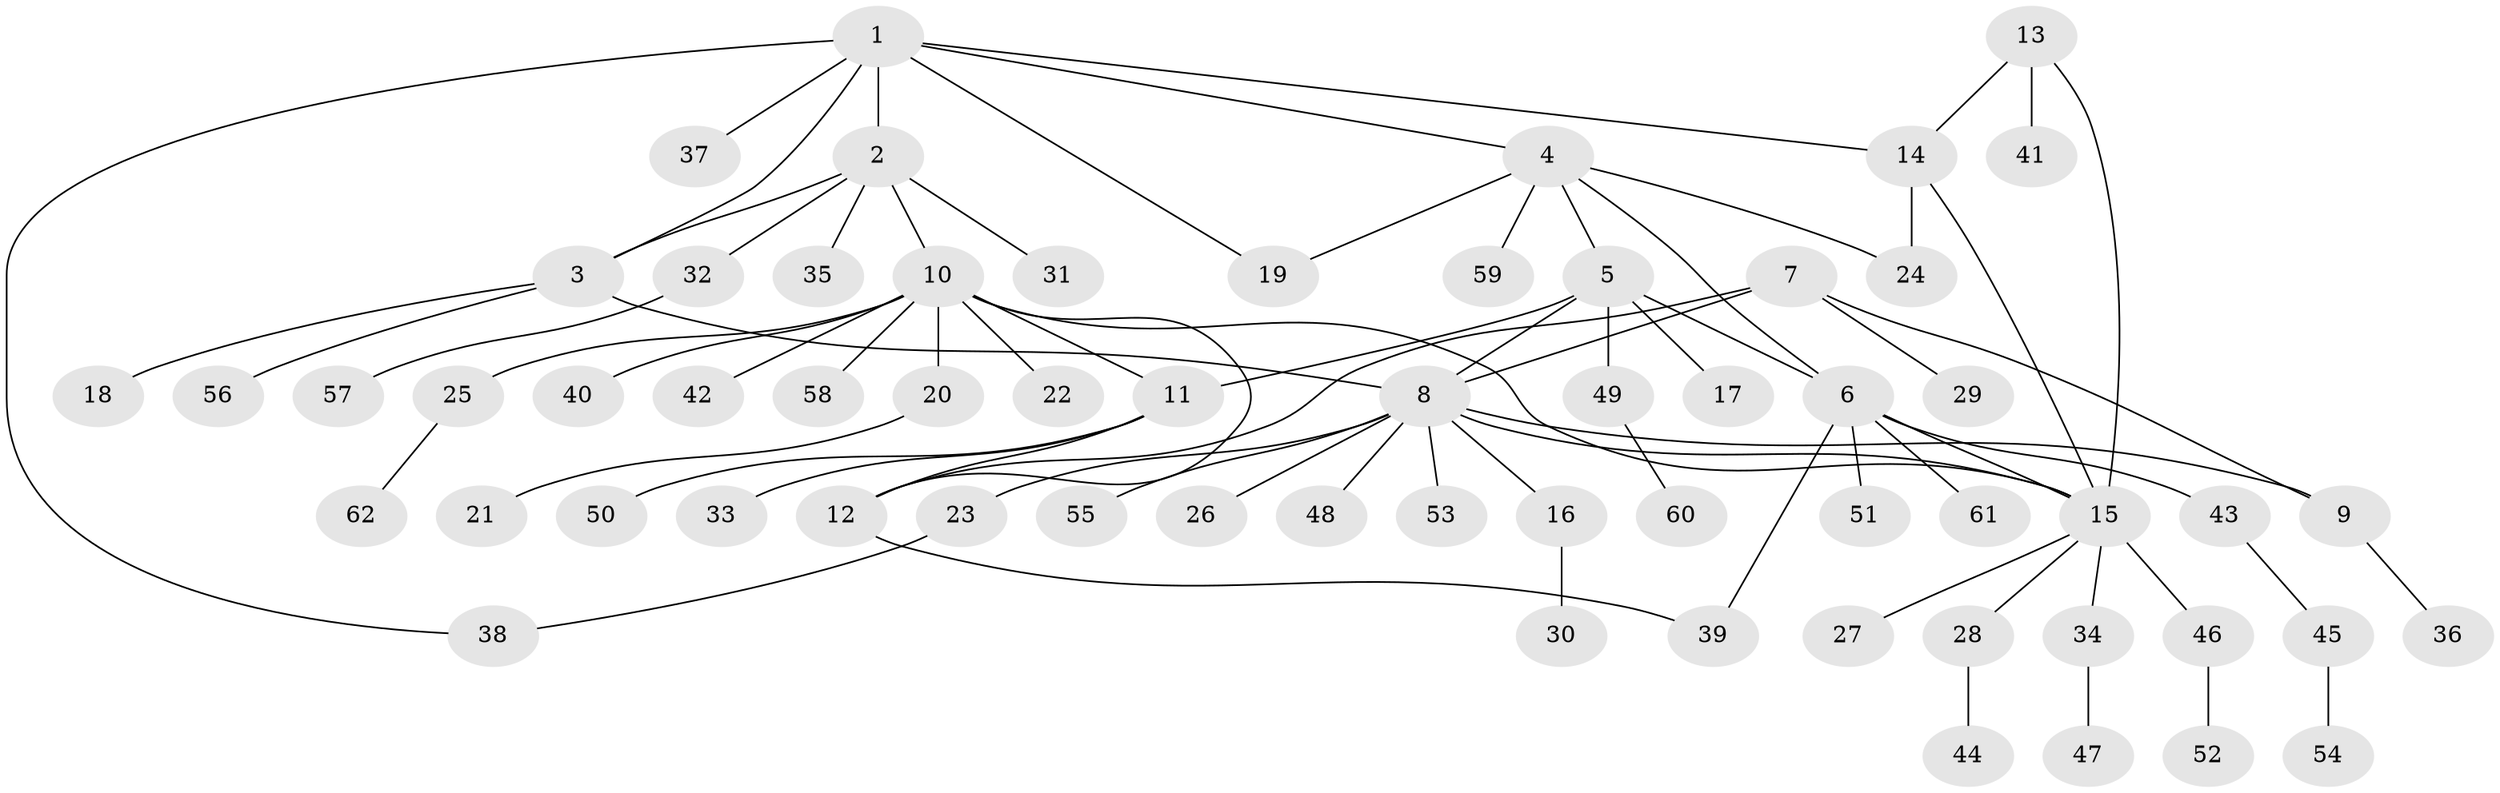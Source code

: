 // coarse degree distribution, {7: 0.08108108108108109, 3: 0.05405405405405406, 4: 0.10810810810810811, 6: 0.02702702702702703, 11: 0.02702702702702703, 9: 0.02702702702702703, 1: 0.6216216216216216, 2: 0.05405405405405406}
// Generated by graph-tools (version 1.1) at 2025/19/03/04/25 18:19:42]
// undirected, 62 vertices, 76 edges
graph export_dot {
graph [start="1"]
  node [color=gray90,style=filled];
  1;
  2;
  3;
  4;
  5;
  6;
  7;
  8;
  9;
  10;
  11;
  12;
  13;
  14;
  15;
  16;
  17;
  18;
  19;
  20;
  21;
  22;
  23;
  24;
  25;
  26;
  27;
  28;
  29;
  30;
  31;
  32;
  33;
  34;
  35;
  36;
  37;
  38;
  39;
  40;
  41;
  42;
  43;
  44;
  45;
  46;
  47;
  48;
  49;
  50;
  51;
  52;
  53;
  54;
  55;
  56;
  57;
  58;
  59;
  60;
  61;
  62;
  1 -- 2;
  1 -- 3;
  1 -- 4;
  1 -- 14;
  1 -- 19;
  1 -- 37;
  1 -- 38;
  2 -- 3;
  2 -- 10;
  2 -- 31;
  2 -- 32;
  2 -- 35;
  3 -- 8;
  3 -- 18;
  3 -- 56;
  4 -- 5;
  4 -- 6;
  4 -- 19;
  4 -- 24;
  4 -- 59;
  5 -- 6;
  5 -- 8;
  5 -- 11;
  5 -- 17;
  5 -- 49;
  6 -- 15;
  6 -- 39;
  6 -- 43;
  6 -- 51;
  6 -- 61;
  7 -- 8;
  7 -- 9;
  7 -- 12;
  7 -- 29;
  8 -- 9;
  8 -- 15;
  8 -- 16;
  8 -- 23;
  8 -- 26;
  8 -- 48;
  8 -- 53;
  8 -- 55;
  9 -- 36;
  10 -- 11;
  10 -- 12;
  10 -- 15;
  10 -- 20;
  10 -- 22;
  10 -- 25;
  10 -- 40;
  10 -- 42;
  10 -- 58;
  11 -- 12;
  11 -- 33;
  11 -- 50;
  12 -- 39;
  13 -- 14;
  13 -- 15;
  13 -- 41;
  14 -- 15;
  14 -- 24;
  15 -- 27;
  15 -- 28;
  15 -- 34;
  15 -- 46;
  16 -- 30;
  20 -- 21;
  23 -- 38;
  25 -- 62;
  28 -- 44;
  32 -- 57;
  34 -- 47;
  43 -- 45;
  45 -- 54;
  46 -- 52;
  49 -- 60;
}
